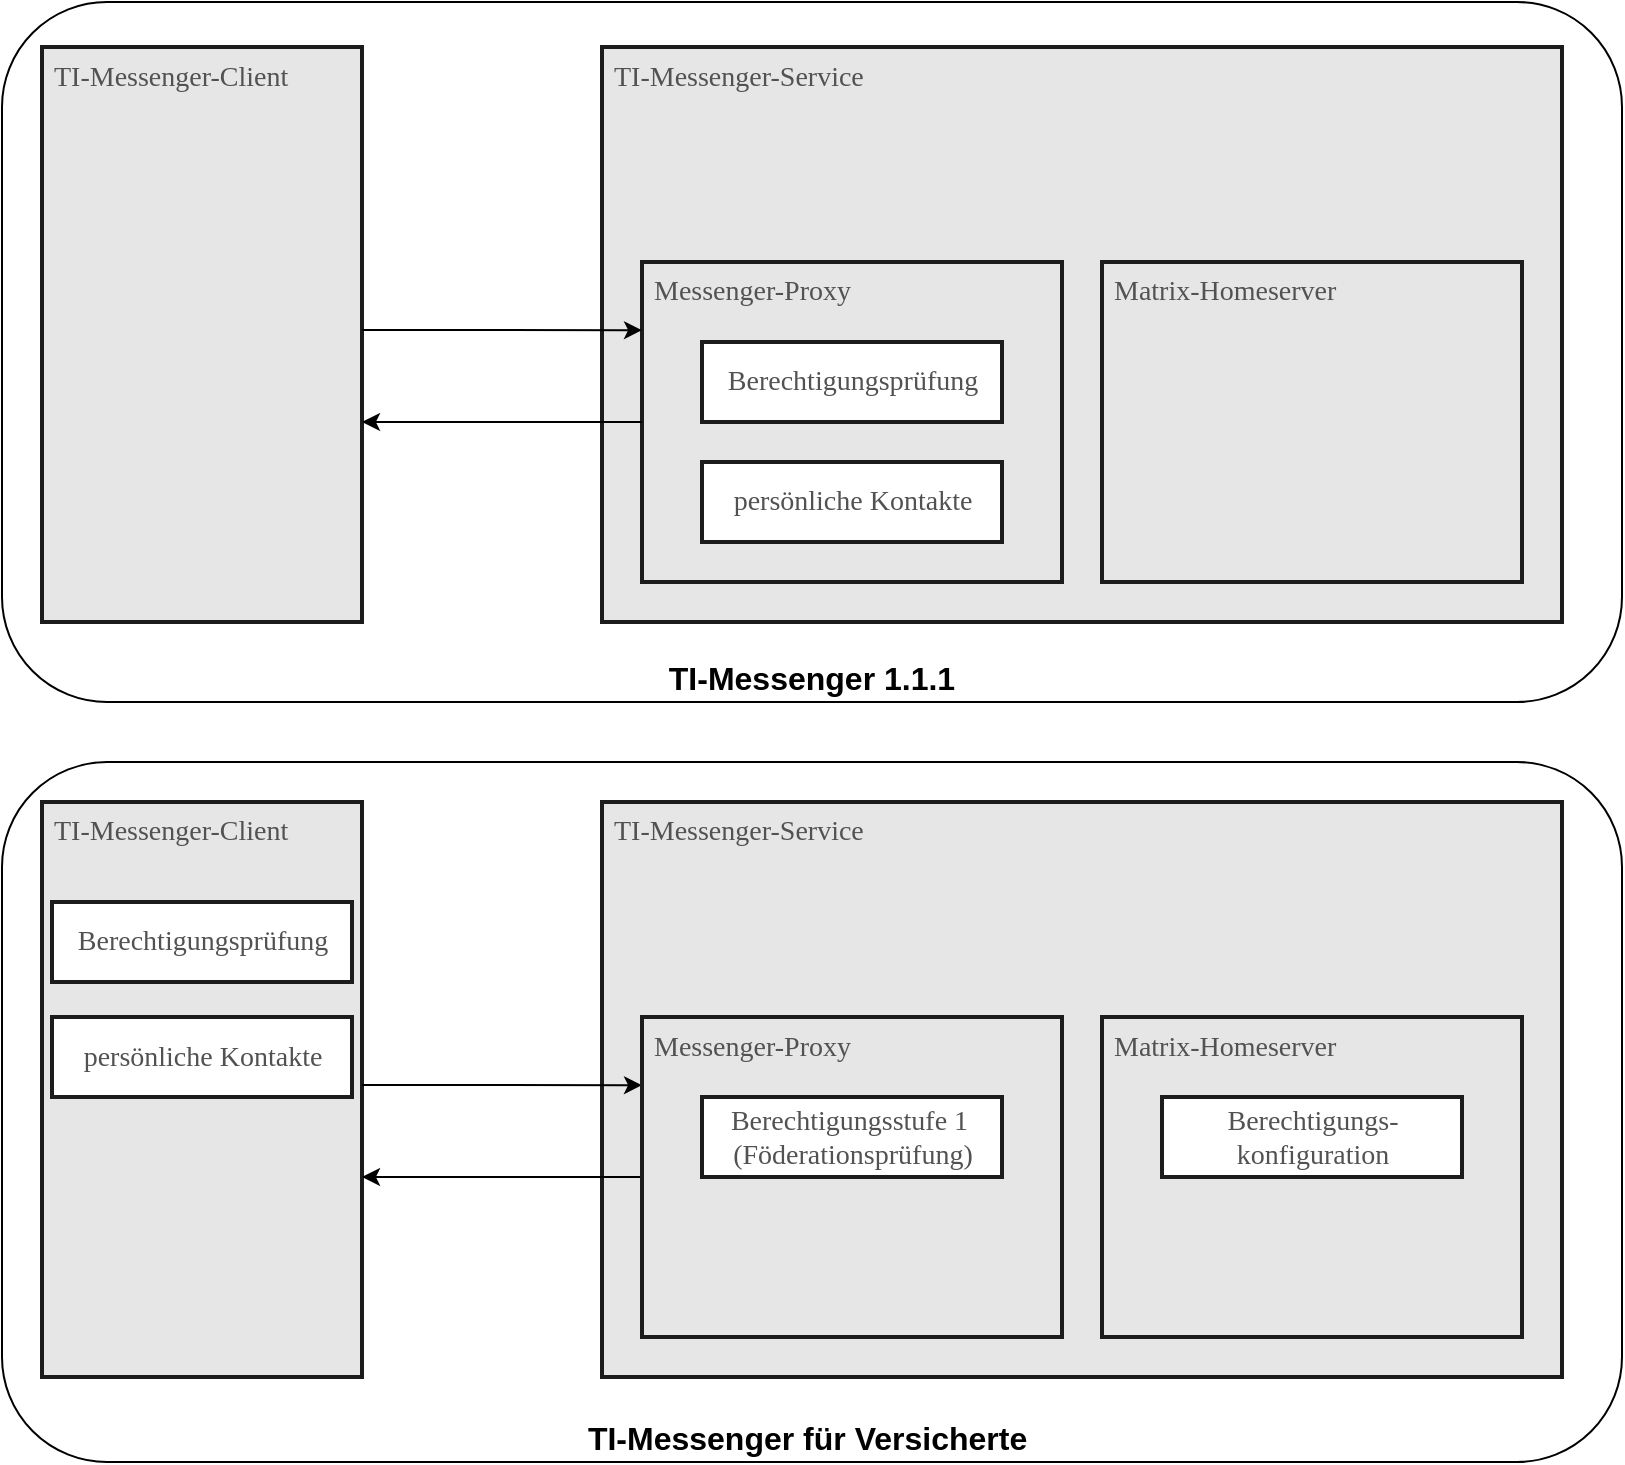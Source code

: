 <mxfile>
    <diagram id="rDKWHRp-vBeroj9mGW1Y" name="Seite-1">
        <mxGraphModel dx="5783" dy="929" grid="1" gridSize="10" guides="1" tooltips="1" connect="1" arrows="1" fold="1" page="1" pageScale="1" pageWidth="827" pageHeight="1169" math="0" shadow="0">
            <root>
                <mxCell id="0"/>
                <mxCell id="1" parent="0"/>
                <mxCell id="30" value="TI-Messenger für Versicherte&amp;nbsp;" style="rounded=1;whiteSpace=wrap;html=1;fillColor=none;verticalAlign=bottom;fontSize=16;fontStyle=1" vertex="1" parent="1">
                    <mxGeometry x="-4130" y="400" width="810" height="350" as="geometry"/>
                </mxCell>
                <mxCell id="29" value="&lt;b&gt;&lt;font style=&quot;font-size: 16px;&quot;&gt;TI-Messenger 1.1.1&lt;/font&gt;&lt;/b&gt;" style="rounded=1;whiteSpace=wrap;html=1;fillColor=none;verticalAlign=bottom;" vertex="1" parent="1">
                    <mxGeometry x="-4130" y="20" width="810" height="350" as="geometry"/>
                </mxCell>
                <mxCell id="7" value="TI-Messenger-Service" style="html=1;strokeColor=#1C1C1C;fillColor=#E6E6E6;fontFamily=Tahoma;fontSize=14;fontColor=#525252;align=left;verticalAlign=top;spacingLeft=4;strokeWidth=2;" vertex="1" parent="1">
                    <mxGeometry x="-3830" y="42.5" width="480" height="287.5" as="geometry"/>
                </mxCell>
                <mxCell id="9" value="Matrix-Homeserver" style="html=1;strokeColor=#1C1C1C;fillColor=#E6E6E6;fontFamily=Tahoma;fontSize=14;fontColor=#525252;align=left;verticalAlign=top;spacingLeft=4;strokeWidth=2;" vertex="1" parent="1">
                    <mxGeometry x="-3580" y="150" width="210" height="160" as="geometry"/>
                </mxCell>
                <mxCell id="10" value="TI-Messenger-Client" style="html=1;strokeColor=#1C1C1C;fillColor=#E6E6E6;fontFamily=Tahoma;fontSize=14;fontColor=#525252;align=left;verticalAlign=top;spacingLeft=4;strokeWidth=2;" vertex="1" parent="1">
                    <mxGeometry x="-4110" y="42.5" width="160" height="287.5" as="geometry"/>
                </mxCell>
                <mxCell id="12" value="" style="group" vertex="1" connectable="0" parent="1">
                    <mxGeometry x="-3810" y="150" width="210" height="160" as="geometry"/>
                </mxCell>
                <mxCell id="8" value="Messenger-Proxy" style="html=1;strokeColor=#1C1C1C;fillColor=#E6E6E6;fontFamily=Tahoma;fontSize=14;fontColor=#525252;align=left;verticalAlign=top;spacingLeft=4;strokeWidth=2;" vertex="1" parent="12">
                    <mxGeometry width="210" height="160" as="geometry"/>
                </mxCell>
                <mxCell id="6" value="Berechtigungsprüfung" style="html=1;strokeColor=#1C1C1C;fillColor=#ffffff;fontFamily=Tahoma;fontSize=14;fontColor=#525252;align=center;strokeWidth=2;" vertex="1" parent="12">
                    <mxGeometry x="30" y="40" width="150" height="40" as="geometry"/>
                </mxCell>
                <mxCell id="11" value="persönliche Kontakte" style="html=1;strokeColor=#1C1C1C;fillColor=#ffffff;fontFamily=Tahoma;fontSize=14;fontColor=#525252;align=center;strokeWidth=2;" vertex="1" parent="12">
                    <mxGeometry x="30" y="100" width="150" height="40" as="geometry"/>
                </mxCell>
                <mxCell id="17" style="edgeStyle=none;html=1;entryX=0;entryY=0.213;entryDx=0;entryDy=0;entryPerimeter=0;" edge="1" parent="1" target="8">
                    <mxGeometry relative="1" as="geometry">
                        <mxPoint x="-3950" y="184" as="sourcePoint"/>
                        <mxPoint x="-3810" y="184.08" as="targetPoint"/>
                    </mxGeometry>
                </mxCell>
                <mxCell id="18" style="edgeStyle=none;html=1;" edge="1" parent="1" source="8">
                    <mxGeometry relative="1" as="geometry">
                        <mxPoint x="-3810" y="228.746" as="sourcePoint"/>
                        <mxPoint x="-3950" y="230" as="targetPoint"/>
                    </mxGeometry>
                </mxCell>
                <mxCell id="19" value="TI-Messenger-Service" style="html=1;strokeColor=#1C1C1C;fillColor=#E6E6E6;fontFamily=Tahoma;fontSize=14;fontColor=#525252;align=left;verticalAlign=top;spacingLeft=4;strokeWidth=2;" vertex="1" parent="1">
                    <mxGeometry x="-3830" y="420" width="480" height="287.5" as="geometry"/>
                </mxCell>
                <mxCell id="20" value="Matrix-Homeserver" style="html=1;strokeColor=#1C1C1C;fillColor=#E6E6E6;fontFamily=Tahoma;fontSize=14;fontColor=#525252;align=left;verticalAlign=top;spacingLeft=4;strokeWidth=2;" vertex="1" parent="1">
                    <mxGeometry x="-3580" y="527.5" width="210" height="160" as="geometry"/>
                </mxCell>
                <mxCell id="21" value="TI-Messenger-Client" style="html=1;strokeColor=#1C1C1C;fillColor=#E6E6E6;fontFamily=Tahoma;fontSize=14;fontColor=#525252;align=left;verticalAlign=top;spacingLeft=4;strokeWidth=2;" vertex="1" parent="1">
                    <mxGeometry x="-4110" y="420" width="160" height="287.5" as="geometry"/>
                </mxCell>
                <mxCell id="26" style="edgeStyle=none;html=1;entryX=0;entryY=0.213;entryDx=0;entryDy=0;entryPerimeter=0;" edge="1" parent="1" target="23">
                    <mxGeometry relative="1" as="geometry">
                        <mxPoint x="-3950" y="561.5" as="sourcePoint"/>
                        <mxPoint x="-3810" y="561.58" as="targetPoint"/>
                    </mxGeometry>
                </mxCell>
                <mxCell id="27" style="edgeStyle=none;html=1;" edge="1" parent="1" source="23">
                    <mxGeometry relative="1" as="geometry">
                        <mxPoint x="-3810" y="606.246" as="sourcePoint"/>
                        <mxPoint x="-3950" y="607.5" as="targetPoint"/>
                    </mxGeometry>
                </mxCell>
                <mxCell id="23" value="Messenger-Proxy" style="html=1;strokeColor=#1C1C1C;fillColor=#E6E6E6;fontFamily=Tahoma;fontSize=14;fontColor=#525252;align=left;verticalAlign=top;spacingLeft=4;strokeWidth=2;" vertex="1" parent="1">
                    <mxGeometry x="-3810" y="527.5" width="210" height="160" as="geometry"/>
                </mxCell>
                <mxCell id="24" value="Berechtigungsstufe 1&amp;nbsp;&lt;br&gt;(Föderationsprüfung)" style="html=1;strokeColor=#1C1C1C;fillColor=#ffffff;fontFamily=Tahoma;fontSize=14;fontColor=#525252;align=center;strokeWidth=2;" vertex="1" parent="1">
                    <mxGeometry x="-3780" y="567.5" width="150" height="40" as="geometry"/>
                </mxCell>
                <mxCell id="25" value="persönliche Kontakte" style="html=1;strokeColor=#1C1C1C;fillColor=#ffffff;fontFamily=Tahoma;fontSize=14;fontColor=#525252;align=center;strokeWidth=2;" vertex="1" parent="1">
                    <mxGeometry x="-4105" y="527.5" width="150" height="40" as="geometry"/>
                </mxCell>
                <mxCell id="28" value="Berechtigungsprüfung" style="html=1;strokeColor=#1C1C1C;fillColor=#ffffff;fontFamily=Tahoma;fontSize=14;fontColor=#525252;align=center;strokeWidth=2;" vertex="1" parent="1">
                    <mxGeometry x="-4105" y="470" width="150" height="40" as="geometry"/>
                </mxCell>
                <mxCell id="31" value="Berechtigungs-&lt;br&gt;konfiguration" style="html=1;strokeColor=#1C1C1C;fillColor=#ffffff;fontFamily=Tahoma;fontSize=14;fontColor=#525252;align=center;strokeWidth=2;" vertex="1" parent="1">
                    <mxGeometry x="-3550" y="567.5" width="150" height="40" as="geometry"/>
                </mxCell>
            </root>
        </mxGraphModel>
    </diagram>
</mxfile>